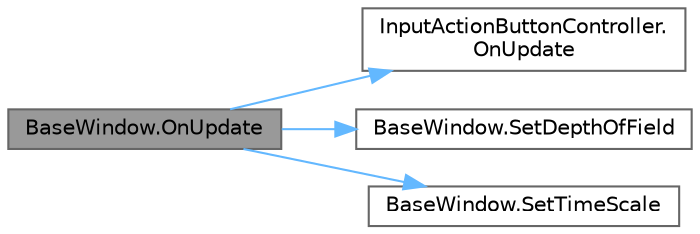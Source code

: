 digraph "BaseWindow.OnUpdate"
{
 // LATEX_PDF_SIZE
  bgcolor="transparent";
  edge [fontname=Helvetica,fontsize=10,labelfontname=Helvetica,labelfontsize=10];
  node [fontname=Helvetica,fontsize=10,shape=box,height=0.2,width=0.4];
  rankdir="LR";
  Node1 [id="Node000001",label="BaseWindow.OnUpdate",height=0.2,width=0.4,color="gray40", fillcolor="grey60", style="filled", fontcolor="black",tooltip=" "];
  Node1 -> Node2 [id="edge1_Node000001_Node000002",color="steelblue1",style="solid",tooltip=" "];
  Node2 [id="Node000002",label="InputActionButtonController.\lOnUpdate",height=0.2,width=0.4,color="grey40", fillcolor="white", style="filled",URL="$class_input_action_button_controller.html#a9daf5997f51737eaca7880b05a1636f9",tooltip="実行処理"];
  Node1 -> Node3 [id="edge2_Node000001_Node000003",color="steelblue1",style="solid",tooltip=" "];
  Node3 [id="Node000003",label="BaseWindow.SetDepthOfField",height=0.2,width=0.4,color="grey40", fillcolor="white", style="filled",URL="$class_base_window.html#ad74eda284bff9ce1afd3a56469323d75",tooltip=" "];
  Node1 -> Node4 [id="edge3_Node000001_Node000004",color="steelblue1",style="solid",tooltip=" "];
  Node4 [id="Node000004",label="BaseWindow.SetTimeScale",height=0.2,width=0.4,color="grey40", fillcolor="white", style="filled",URL="$class_base_window.html#a785cd5968c10a476229d1df761ccd3ae",tooltip=" "];
}
